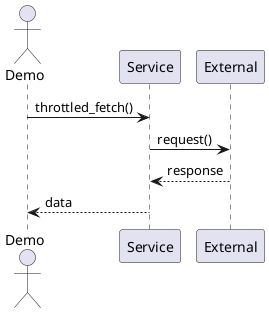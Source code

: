 @startuml
actor Demo
Demo -> Service: throttled_fetch()
Service -> External: request()
External --> Service: response
Service --> Demo: data
@enduml
